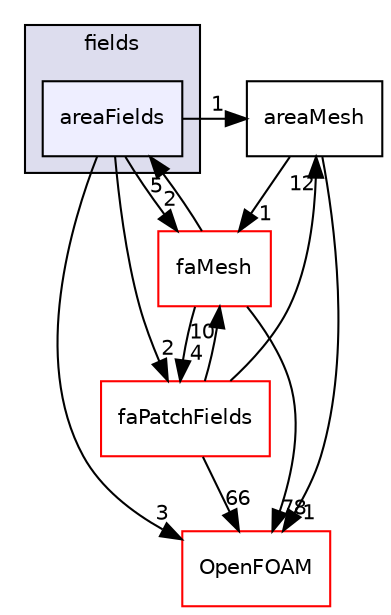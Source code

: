 digraph "src/finiteArea/fields/areaFields" {
  bgcolor=transparent;
  compound=true
  node [ fontsize="10", fontname="Helvetica"];
  edge [ labelfontsize="10", labelfontname="Helvetica"];
  subgraph clusterdir_82c77a639fb8894523e0866635d617d1 {
    graph [ bgcolor="#ddddee", pencolor="black", label="fields" fontname="Helvetica", fontsize="10", URL="dir_82c77a639fb8894523e0866635d617d1.html"]
  dir_daaae48b02afa3c7d2f12c306bc03aaf [shape=box, label="areaFields", style="filled", fillcolor="#eeeeff", pencolor="black", URL="dir_daaae48b02afa3c7d2f12c306bc03aaf.html"];
  }
  dir_aa4bce7a1abbd72ee1f4d02ddf362a3b [shape=box label="areaMesh" URL="dir_aa4bce7a1abbd72ee1f4d02ddf362a3b.html"];
  dir_c5473ff19b20e6ec4dfe5c310b3778a8 [shape=box label="OpenFOAM" color="red" URL="dir_c5473ff19b20e6ec4dfe5c310b3778a8.html"];
  dir_2ab18c7cf3ac70392000d64dbb3a76b5 [shape=box label="faPatchFields" color="red" URL="dir_2ab18c7cf3ac70392000d64dbb3a76b5.html"];
  dir_f14612db68a06d13a87d37d60dc895d5 [shape=box label="faMesh" color="red" URL="dir_f14612db68a06d13a87d37d60dc895d5.html"];
  dir_aa4bce7a1abbd72ee1f4d02ddf362a3b->dir_c5473ff19b20e6ec4dfe5c310b3778a8 [headlabel="1", labeldistance=1.5 headhref="dir_000714_002151.html"];
  dir_aa4bce7a1abbd72ee1f4d02ddf362a3b->dir_f14612db68a06d13a87d37d60dc895d5 [headlabel="1", labeldistance=1.5 headhref="dir_000714_000719.html"];
  dir_daaae48b02afa3c7d2f12c306bc03aaf->dir_aa4bce7a1abbd72ee1f4d02ddf362a3b [headlabel="1", labeldistance=1.5 headhref="dir_000735_000714.html"];
  dir_daaae48b02afa3c7d2f12c306bc03aaf->dir_c5473ff19b20e6ec4dfe5c310b3778a8 [headlabel="3", labeldistance=1.5 headhref="dir_000735_002151.html"];
  dir_daaae48b02afa3c7d2f12c306bc03aaf->dir_2ab18c7cf3ac70392000d64dbb3a76b5 [headlabel="2", labeldistance=1.5 headhref="dir_000735_000749.html"];
  dir_daaae48b02afa3c7d2f12c306bc03aaf->dir_f14612db68a06d13a87d37d60dc895d5 [headlabel="2", labeldistance=1.5 headhref="dir_000735_000719.html"];
  dir_2ab18c7cf3ac70392000d64dbb3a76b5->dir_aa4bce7a1abbd72ee1f4d02ddf362a3b [headlabel="12", labeldistance=1.5 headhref="dir_000749_000714.html"];
  dir_2ab18c7cf3ac70392000d64dbb3a76b5->dir_c5473ff19b20e6ec4dfe5c310b3778a8 [headlabel="66", labeldistance=1.5 headhref="dir_000749_002151.html"];
  dir_2ab18c7cf3ac70392000d64dbb3a76b5->dir_f14612db68a06d13a87d37d60dc895d5 [headlabel="10", labeldistance=1.5 headhref="dir_000749_000719.html"];
  dir_f14612db68a06d13a87d37d60dc895d5->dir_daaae48b02afa3c7d2f12c306bc03aaf [headlabel="5", labeldistance=1.5 headhref="dir_000719_000735.html"];
  dir_f14612db68a06d13a87d37d60dc895d5->dir_c5473ff19b20e6ec4dfe5c310b3778a8 [headlabel="78", labeldistance=1.5 headhref="dir_000719_002151.html"];
  dir_f14612db68a06d13a87d37d60dc895d5->dir_2ab18c7cf3ac70392000d64dbb3a76b5 [headlabel="4", labeldistance=1.5 headhref="dir_000719_000749.html"];
}
